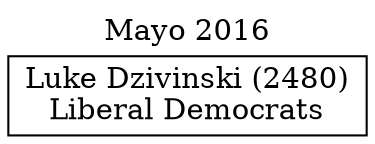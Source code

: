 // House preference flow
digraph "Luke Dzivinski (2480)_Mayo_2016" {
	graph [label="Mayo 2016" labelloc=t mclimit=10]
	node [shape=box]
	"Luke Dzivinski (2480)" [label="Luke Dzivinski (2480)
Liberal Democrats"]
}
